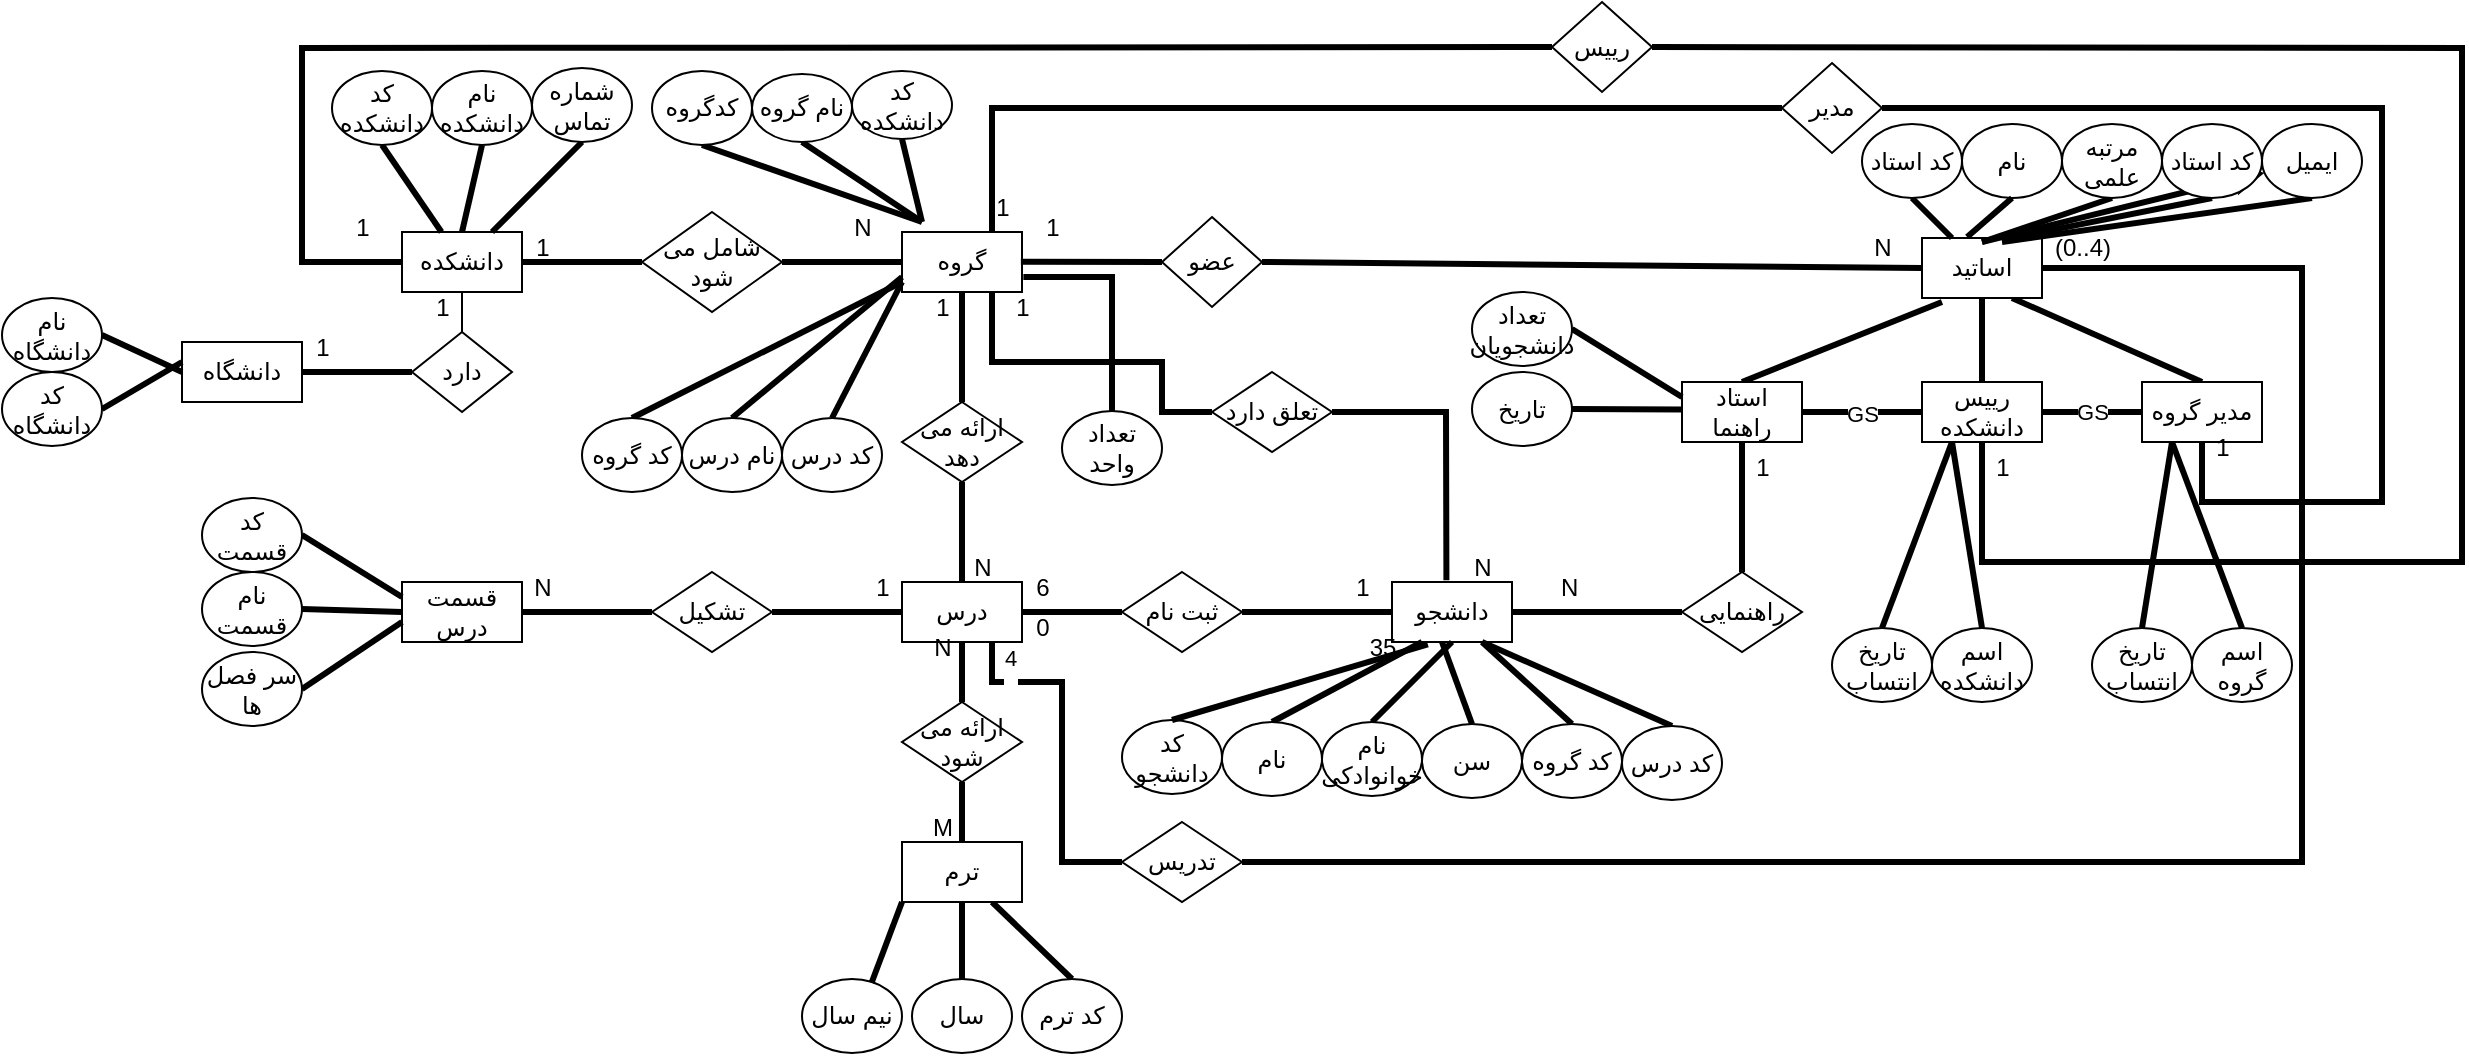 <mxfile version="27.0.9">
  <diagram name="Page-1" id="O64YkhGJRJFvvmZLATnH">
    <mxGraphModel dx="2059" dy="657" grid="1" gridSize="10" guides="1" tooltips="1" connect="1" arrows="1" fold="1" page="1" pageScale="1" pageWidth="850" pageHeight="1100" math="0" shadow="0">
      <root>
        <mxCell id="0" />
        <mxCell id="1" parent="0" />
        <mxCell id="7WJoirEgyPjlSJRLRqlb-44" style="edgeStyle=none;rounded=0;orthogonalLoop=1;jettySize=auto;html=1;exitX=1;exitY=0.5;exitDx=0;exitDy=0;entryX=0;entryY=0.5;entryDx=0;entryDy=0;endArrow=none;startFill=0;strokeWidth=3;" parent="1" source="7WJoirEgyPjlSJRLRqlb-1" target="7WJoirEgyPjlSJRLRqlb-16" edge="1">
          <mxGeometry relative="1" as="geometry" />
        </mxCell>
        <mxCell id="7WJoirEgyPjlSJRLRqlb-1" value="دانشگاه" style="rounded=0;whiteSpace=wrap;html=1;" parent="1" vertex="1">
          <mxGeometry x="-330" y="210" width="60" height="30" as="geometry" />
        </mxCell>
        <mxCell id="7WJoirEgyPjlSJRLRqlb-135" style="edgeStyle=none;rounded=0;orthogonalLoop=1;jettySize=auto;html=1;exitX=0.5;exitY=1;exitDx=0;exitDy=0;entryX=0.5;entryY=0;entryDx=0;entryDy=0;endArrow=none;startFill=0;strokeWidth=3;" parent="1" source="7WJoirEgyPjlSJRLRqlb-12" target="7WJoirEgyPjlSJRLRqlb-131" edge="1">
          <mxGeometry relative="1" as="geometry" />
        </mxCell>
        <mxCell id="7WJoirEgyPjlSJRLRqlb-136" style="edgeStyle=none;rounded=0;orthogonalLoop=1;jettySize=auto;html=1;exitX=0.75;exitY=1;exitDx=0;exitDy=0;entryX=0.5;entryY=0;entryDx=0;entryDy=0;endArrow=none;startFill=0;strokeWidth=3;" parent="1" source="7WJoirEgyPjlSJRLRqlb-12" target="7WJoirEgyPjlSJRLRqlb-130" edge="1">
          <mxGeometry relative="1" as="geometry" />
        </mxCell>
        <mxCell id="7WJoirEgyPjlSJRLRqlb-143" style="edgeStyle=none;rounded=0;orthogonalLoop=1;jettySize=auto;html=1;exitX=1;exitY=0.5;exitDx=0;exitDy=0;entryX=1;entryY=0.5;entryDx=0;entryDy=0;endArrow=none;startFill=0;strokeWidth=3;" parent="1" source="7WJoirEgyPjlSJRLRqlb-12" target="7WJoirEgyPjlSJRLRqlb-43" edge="1">
          <mxGeometry relative="1" as="geometry">
            <Array as="points">
              <mxPoint x="730" y="173" />
              <mxPoint x="730" y="470" />
            </Array>
          </mxGeometry>
        </mxCell>
        <mxCell id="7WJoirEgyPjlSJRLRqlb-12" value="اساتید" style="rounded=0;whiteSpace=wrap;html=1;" parent="1" vertex="1">
          <mxGeometry x="540" y="158" width="60" height="30" as="geometry" />
        </mxCell>
        <mxCell id="7WJoirEgyPjlSJRLRqlb-47" style="edgeStyle=none;rounded=0;orthogonalLoop=1;jettySize=auto;html=1;exitX=1;exitY=0.5;exitDx=0;exitDy=0;entryX=0;entryY=0.5;entryDx=0;entryDy=0;endArrow=none;startFill=0;strokeWidth=3;" parent="1" source="7WJoirEgyPjlSJRLRqlb-13" target="7WJoirEgyPjlSJRLRqlb-18" edge="1">
          <mxGeometry relative="1" as="geometry" />
        </mxCell>
        <mxCell id="7WJoirEgyPjlSJRLRqlb-13" value="دانشکده" style="rounded=0;whiteSpace=wrap;html=1;" parent="1" vertex="1">
          <mxGeometry x="-220" y="155" width="60" height="30" as="geometry" />
        </mxCell>
        <mxCell id="7WJoirEgyPjlSJRLRqlb-49" style="edgeStyle=none;rounded=0;orthogonalLoop=1;jettySize=auto;html=1;exitX=0.5;exitY=1;exitDx=0;exitDy=0;entryX=0.5;entryY=0;entryDx=0;entryDy=0;endArrow=none;startFill=0;strokeWidth=3;" parent="1" source="7WJoirEgyPjlSJRLRqlb-14" target="7WJoirEgyPjlSJRLRqlb-20" edge="1">
          <mxGeometry relative="1" as="geometry" />
        </mxCell>
        <mxCell id="7WJoirEgyPjlSJRLRqlb-14" value="گروه" style="rounded=0;whiteSpace=wrap;html=1;" parent="1" vertex="1">
          <mxGeometry x="30" y="155" width="60" height="30" as="geometry" />
        </mxCell>
        <mxCell id="7WJoirEgyPjlSJRLRqlb-15" value="قسمت درس " style="rounded=0;whiteSpace=wrap;html=1;" parent="1" vertex="1">
          <mxGeometry x="-220" y="330" width="60" height="30" as="geometry" />
        </mxCell>
        <mxCell id="7WJoirEgyPjlSJRLRqlb-45" style="edgeStyle=none;rounded=0;orthogonalLoop=1;jettySize=auto;html=1;exitX=0.5;exitY=1;exitDx=0;exitDy=0;entryX=0.5;entryY=1;entryDx=0;entryDy=0;endArrow=none;startFill=0;" parent="1" source="7WJoirEgyPjlSJRLRqlb-16" target="7WJoirEgyPjlSJRLRqlb-13" edge="1">
          <mxGeometry relative="1" as="geometry" />
        </mxCell>
        <mxCell id="7WJoirEgyPjlSJRLRqlb-16" value="دارد" style="rhombus;whiteSpace=wrap;html=1;" parent="1" vertex="1">
          <mxGeometry x="-215" y="205" width="50" height="40" as="geometry" />
        </mxCell>
        <mxCell id="7WJoirEgyPjlSJRLRqlb-51" style="edgeStyle=none;rounded=0;orthogonalLoop=1;jettySize=auto;html=1;exitX=0;exitY=0.5;exitDx=0;exitDy=0;entryX=1;entryY=0.5;entryDx=0;entryDy=0;endArrow=none;startFill=0;strokeWidth=3;" parent="1" source="7WJoirEgyPjlSJRLRqlb-17" target="7WJoirEgyPjlSJRLRqlb-22" edge="1">
          <mxGeometry relative="1" as="geometry">
            <mxPoint x="-30" y="345" as="targetPoint" />
          </mxGeometry>
        </mxCell>
        <mxCell id="7WJoirEgyPjlSJRLRqlb-53" style="edgeStyle=none;rounded=0;orthogonalLoop=1;jettySize=auto;html=1;exitX=0.5;exitY=1;exitDx=0;exitDy=0;entryX=0.5;entryY=0;entryDx=0;entryDy=0;endArrow=none;startFill=0;strokeWidth=3;" parent="1" source="7WJoirEgyPjlSJRLRqlb-17" target="7WJoirEgyPjlSJRLRqlb-25" edge="1">
          <mxGeometry relative="1" as="geometry" />
        </mxCell>
        <mxCell id="7WJoirEgyPjlSJRLRqlb-17" value="درس" style="rounded=0;whiteSpace=wrap;html=1;" parent="1" vertex="1">
          <mxGeometry x="30" y="330" width="60" height="30" as="geometry" />
        </mxCell>
        <mxCell id="7WJoirEgyPjlSJRLRqlb-48" style="edgeStyle=none;rounded=0;orthogonalLoop=1;jettySize=auto;html=1;exitX=1;exitY=0.5;exitDx=0;exitDy=0;entryX=0;entryY=0.5;entryDx=0;entryDy=0;endArrow=none;startFill=0;strokeWidth=3;" parent="1" source="7WJoirEgyPjlSJRLRqlb-18" target="7WJoirEgyPjlSJRLRqlb-14" edge="1">
          <mxGeometry relative="1" as="geometry" />
        </mxCell>
        <mxCell id="7WJoirEgyPjlSJRLRqlb-18" value="شامل می شود" style="rhombus;whiteSpace=wrap;html=1;" parent="1" vertex="1">
          <mxGeometry x="-100" y="145" width="70" height="50" as="geometry" />
        </mxCell>
        <mxCell id="7WJoirEgyPjlSJRLRqlb-64" style="edgeStyle=none;rounded=0;orthogonalLoop=1;jettySize=auto;html=1;exitX=-0.093;exitY=0.704;exitDx=0;exitDy=0;entryX=1;entryY=0.5;entryDx=0;entryDy=0;endArrow=none;startFill=0;exitPerimeter=0;strokeWidth=3;" parent="1" source="7WJoirEgyPjlSJRLRqlb-123" target="7WJoirEgyPjlSJRLRqlb-41" edge="1">
          <mxGeometry relative="1" as="geometry">
            <Array as="points">
              <mxPoint x="302" y="245" />
            </Array>
          </mxGeometry>
        </mxCell>
        <mxCell id="7WJoirEgyPjlSJRLRqlb-68" style="edgeStyle=none;rounded=0;orthogonalLoop=1;jettySize=auto;html=1;exitX=0;exitY=0.5;exitDx=0;exitDy=0;entryX=1;entryY=0.5;entryDx=0;entryDy=0;endArrow=none;startFill=0;" parent="1" source="7WJoirEgyPjlSJRLRqlb-19" target="7WJoirEgyPjlSJRLRqlb-42" edge="1">
          <mxGeometry relative="1" as="geometry">
            <Array as="points">
              <mxPoint x="230" y="345" />
            </Array>
          </mxGeometry>
        </mxCell>
        <mxCell id="7WJoirEgyPjlSJRLRqlb-118" value="" style="edgeStyle=none;rounded=0;orthogonalLoop=1;jettySize=auto;html=1;endArrow=none;startFill=0;strokeWidth=3;" parent="1" source="7WJoirEgyPjlSJRLRqlb-19" target="7WJoirEgyPjlSJRLRqlb-42" edge="1">
          <mxGeometry relative="1" as="geometry" />
        </mxCell>
        <mxCell id="7WJoirEgyPjlSJRLRqlb-19" value="دانشجو" style="rounded=0;whiteSpace=wrap;html=1;" parent="1" vertex="1">
          <mxGeometry x="275" y="330" width="60" height="30" as="geometry" />
        </mxCell>
        <mxCell id="7WJoirEgyPjlSJRLRqlb-50" style="edgeStyle=none;rounded=0;orthogonalLoop=1;jettySize=auto;html=1;exitX=0.5;exitY=1;exitDx=0;exitDy=0;entryX=0.5;entryY=0;entryDx=0;entryDy=0;endArrow=none;startFill=0;strokeWidth=3;" parent="1" source="7WJoirEgyPjlSJRLRqlb-20" target="7WJoirEgyPjlSJRLRqlb-17" edge="1">
          <mxGeometry relative="1" as="geometry" />
        </mxCell>
        <mxCell id="7WJoirEgyPjlSJRLRqlb-20" value="ارائه می دهد" style="rhombus;whiteSpace=wrap;html=1;" parent="1" vertex="1">
          <mxGeometry x="30" y="240" width="60" height="40" as="geometry" />
        </mxCell>
        <mxCell id="JW2hQLIgeUgNGmDU9fiR-68" style="edgeStyle=none;rounded=0;orthogonalLoop=1;jettySize=auto;html=1;exitX=0.5;exitY=1;exitDx=0;exitDy=0;entryX=0.5;entryY=0;entryDx=0;entryDy=0;endArrow=none;startFill=0;strokeWidth=3;" edge="1" parent="1" source="7WJoirEgyPjlSJRLRqlb-21" target="JW2hQLIgeUgNGmDU9fiR-10">
          <mxGeometry relative="1" as="geometry" />
        </mxCell>
        <mxCell id="JW2hQLIgeUgNGmDU9fiR-69" style="edgeStyle=none;rounded=0;orthogonalLoop=1;jettySize=auto;html=1;exitX=0.75;exitY=1;exitDx=0;exitDy=0;entryX=0.5;entryY=0;entryDx=0;entryDy=0;endArrow=none;startFill=0;strokeWidth=3;" edge="1" parent="1" source="7WJoirEgyPjlSJRLRqlb-21" target="JW2hQLIgeUgNGmDU9fiR-9">
          <mxGeometry relative="1" as="geometry" />
        </mxCell>
        <mxCell id="7WJoirEgyPjlSJRLRqlb-21" value="ترم" style="rounded=0;whiteSpace=wrap;html=1;" parent="1" vertex="1">
          <mxGeometry x="30" y="460" width="60" height="30" as="geometry" />
        </mxCell>
        <mxCell id="7WJoirEgyPjlSJRLRqlb-52" style="edgeStyle=none;rounded=0;orthogonalLoop=1;jettySize=auto;html=1;exitX=0;exitY=0.5;exitDx=0;exitDy=0;entryX=1;entryY=0.5;entryDx=0;entryDy=0;endArrow=none;startFill=0;strokeWidth=3;" parent="1" source="7WJoirEgyPjlSJRLRqlb-22" target="7WJoirEgyPjlSJRLRqlb-15" edge="1">
          <mxGeometry relative="1" as="geometry" />
        </mxCell>
        <mxCell id="7WJoirEgyPjlSJRLRqlb-22" value="تشکیل" style="rhombus;whiteSpace=wrap;html=1;" parent="1" vertex="1">
          <mxGeometry x="-95" y="325" width="60" height="40" as="geometry" />
        </mxCell>
        <mxCell id="7WJoirEgyPjlSJRLRqlb-54" style="edgeStyle=none;rounded=0;orthogonalLoop=1;jettySize=auto;html=1;exitX=0.5;exitY=1;exitDx=0;exitDy=0;entryX=0.5;entryY=0;entryDx=0;entryDy=0;endArrow=none;startFill=0;strokeWidth=3;" parent="1" source="7WJoirEgyPjlSJRLRqlb-25" target="7WJoirEgyPjlSJRLRqlb-21" edge="1">
          <mxGeometry relative="1" as="geometry" />
        </mxCell>
        <mxCell id="7WJoirEgyPjlSJRLRqlb-25" value="ارائه می شود" style="rhombus;whiteSpace=wrap;html=1;" parent="1" vertex="1">
          <mxGeometry x="30" y="390" width="60" height="40" as="geometry" />
        </mxCell>
        <mxCell id="7WJoirEgyPjlSJRLRqlb-66" style="edgeStyle=none;rounded=0;orthogonalLoop=1;jettySize=auto;html=1;exitX=0;exitY=0.5;exitDx=0;exitDy=0;entryX=1;entryY=0.5;entryDx=0;entryDy=0;endArrow=none;startFill=0;strokeWidth=3;" parent="1" source="7WJoirEgyPjlSJRLRqlb-12" target="7WJoirEgyPjlSJRLRqlb-34" edge="1">
          <mxGeometry relative="1" as="geometry">
            <Array as="points" />
          </mxGeometry>
        </mxCell>
        <mxCell id="7WJoirEgyPjlSJRLRqlb-34" value="عضو" style="rhombus;whiteSpace=wrap;html=1;" parent="1" vertex="1">
          <mxGeometry x="160" y="147.5" width="50" height="45" as="geometry" />
        </mxCell>
        <mxCell id="7WJoirEgyPjlSJRLRqlb-110" style="edgeStyle=none;rounded=0;orthogonalLoop=1;jettySize=auto;html=1;entryX=1;entryY=0.5;entryDx=0;entryDy=0;exitX=0;exitY=0.5;exitDx=0;exitDy=0;endArrow=none;startFill=0;strokeWidth=3;" parent="1" source="7WJoirEgyPjlSJRLRqlb-38" target="7WJoirEgyPjlSJRLRqlb-19" edge="1">
          <mxGeometry relative="1" as="geometry">
            <mxPoint x="260" y="230" as="targetPoint" />
            <mxPoint x="370" y="350" as="sourcePoint" />
            <Array as="points">
              <mxPoint x="380" y="345" />
            </Array>
          </mxGeometry>
        </mxCell>
        <mxCell id="7WJoirEgyPjlSJRLRqlb-141" style="edgeStyle=none;rounded=0;orthogonalLoop=1;jettySize=auto;html=1;exitX=0.5;exitY=0;exitDx=0;exitDy=0;entryX=0.5;entryY=1;entryDx=0;entryDy=0;endArrow=none;startFill=0;strokeWidth=3;" parent="1" source="7WJoirEgyPjlSJRLRqlb-38" target="7WJoirEgyPjlSJRLRqlb-129" edge="1">
          <mxGeometry relative="1" as="geometry" />
        </mxCell>
        <mxCell id="7WJoirEgyPjlSJRLRqlb-38" value="راهنمایی" style="rhombus;whiteSpace=wrap;html=1;" parent="1" vertex="1">
          <mxGeometry x="420" y="325" width="60" height="40" as="geometry" />
        </mxCell>
        <mxCell id="7WJoirEgyPjlSJRLRqlb-147" style="edgeStyle=none;rounded=0;orthogonalLoop=1;jettySize=auto;html=1;exitX=0;exitY=0.5;exitDx=0;exitDy=0;entryX=0.75;entryY=1;entryDx=0;entryDy=0;endArrow=none;startFill=0;strokeWidth=3;" parent="1" source="7WJoirEgyPjlSJRLRqlb-41" target="7WJoirEgyPjlSJRLRqlb-14" edge="1">
          <mxGeometry relative="1" as="geometry">
            <Array as="points">
              <mxPoint x="160" y="245" />
              <mxPoint x="160" y="220" />
              <mxPoint x="75" y="220" />
            </Array>
          </mxGeometry>
        </mxCell>
        <mxCell id="7WJoirEgyPjlSJRLRqlb-41" value="تعلق دارد" style="rhombus;whiteSpace=wrap;html=1;" parent="1" vertex="1">
          <mxGeometry x="185" y="225" width="60" height="40" as="geometry" />
        </mxCell>
        <mxCell id="7WJoirEgyPjlSJRLRqlb-69" style="edgeStyle=none;rounded=0;orthogonalLoop=1;jettySize=auto;html=1;exitX=0;exitY=0.5;exitDx=0;exitDy=0;entryX=1;entryY=0.5;entryDx=0;entryDy=0;endArrow=none;startFill=0;strokeWidth=3;" parent="1" source="7WJoirEgyPjlSJRLRqlb-42" target="7WJoirEgyPjlSJRLRqlb-17" edge="1">
          <mxGeometry relative="1" as="geometry" />
        </mxCell>
        <mxCell id="7WJoirEgyPjlSJRLRqlb-42" value="ثبت نام" style="rhombus;whiteSpace=wrap;html=1;" parent="1" vertex="1">
          <mxGeometry x="140" y="325" width="60" height="40" as="geometry" />
        </mxCell>
        <mxCell id="7WJoirEgyPjlSJRLRqlb-76" style="edgeStyle=none;rounded=0;orthogonalLoop=1;jettySize=auto;html=1;exitX=0;exitY=0.5;exitDx=0;exitDy=0;startArrow=none;startFill=0;endArrow=none;entryX=0.75;entryY=1;entryDx=0;entryDy=0;strokeWidth=3;" parent="1" source="7WJoirEgyPjlSJRLRqlb-43" target="7WJoirEgyPjlSJRLRqlb-17" edge="1">
          <mxGeometry relative="1" as="geometry">
            <mxPoint x="90" y="370" as="targetPoint" />
            <Array as="points">
              <mxPoint x="110" y="470" />
              <mxPoint x="110" y="380" />
              <mxPoint x="75" y="380" />
            </Array>
          </mxGeometry>
        </mxCell>
        <mxCell id="7WJoirEgyPjlSJRLRqlb-117" value="&lt;div&gt;4&lt;/div&gt;&lt;div&gt;&lt;br&gt;&lt;/div&gt;" style="edgeLabel;html=1;align=center;verticalAlign=middle;resizable=0;points=[];" parent="7WJoirEgyPjlSJRLRqlb-76" vertex="1" connectable="0">
          <mxGeometry x="0.671" y="-5" relative="1" as="geometry">
            <mxPoint as="offset" />
          </mxGeometry>
        </mxCell>
        <mxCell id="7WJoirEgyPjlSJRLRqlb-43" value="تدریس" style="rhombus;whiteSpace=wrap;html=1;" parent="1" vertex="1">
          <mxGeometry x="140" y="450" width="60" height="40" as="geometry" />
        </mxCell>
        <mxCell id="7WJoirEgyPjlSJRLRqlb-63" style="edgeStyle=none;rounded=0;orthogonalLoop=1;jettySize=auto;html=1;entryX=0.5;entryY=0;entryDx=0;entryDy=0;" parent="1" source="7WJoirEgyPjlSJRLRqlb-19" target="7WJoirEgyPjlSJRLRqlb-19" edge="1">
          <mxGeometry relative="1" as="geometry" />
        </mxCell>
        <mxCell id="7WJoirEgyPjlSJRLRqlb-73" style="edgeStyle=none;rounded=0;orthogonalLoop=1;jettySize=auto;html=1;exitX=0.5;exitY=1;exitDx=0;exitDy=0;" parent="1" source="7WJoirEgyPjlSJRLRqlb-1" target="7WJoirEgyPjlSJRLRqlb-1" edge="1">
          <mxGeometry relative="1" as="geometry" />
        </mxCell>
        <mxCell id="7WJoirEgyPjlSJRLRqlb-80" value="1" style="text;html=1;align=center;verticalAlign=middle;resizable=0;points=[];autosize=1;strokeColor=none;fillColor=none;" parent="1" vertex="1">
          <mxGeometry x="-165" y="148" width="30" height="30" as="geometry" />
        </mxCell>
        <mxCell id="7WJoirEgyPjlSJRLRqlb-81" value="N" style="text;html=1;align=center;verticalAlign=middle;resizable=0;points=[];autosize=1;strokeColor=none;fillColor=none;" parent="1" vertex="1">
          <mxGeometry x="-5" y="138" width="30" height="30" as="geometry" />
        </mxCell>
        <mxCell id="7WJoirEgyPjlSJRLRqlb-84" value="1" style="text;html=1;align=center;verticalAlign=middle;resizable=0;points=[];autosize=1;strokeColor=none;fillColor=none;" parent="1" vertex="1">
          <mxGeometry x="90" y="138" width="30" height="30" as="geometry" />
        </mxCell>
        <mxCell id="7WJoirEgyPjlSJRLRqlb-89" style="edgeStyle=none;rounded=0;orthogonalLoop=1;jettySize=auto;html=1;exitX=0;exitY=0.5;exitDx=0;exitDy=0;entryX=0;entryY=0.5;entryDx=0;entryDy=0;endArrow=none;startFill=0;strokeWidth=3;" parent="1" source="7WJoirEgyPjlSJRLRqlb-87" target="7WJoirEgyPjlSJRLRqlb-13" edge="1">
          <mxGeometry relative="1" as="geometry">
            <Array as="points">
              <mxPoint x="-270" y="63" />
              <mxPoint x="-270" y="170" />
            </Array>
          </mxGeometry>
        </mxCell>
        <mxCell id="7WJoirEgyPjlSJRLRqlb-87" value="رییس" style="rhombus;whiteSpace=wrap;html=1;" parent="1" vertex="1">
          <mxGeometry x="355" y="40" width="50" height="45" as="geometry" />
        </mxCell>
        <mxCell id="7WJoirEgyPjlSJRLRqlb-93" value="1" style="text;html=1;align=center;verticalAlign=middle;resizable=0;points=[];autosize=1;strokeColor=none;fillColor=none;" parent="1" vertex="1">
          <mxGeometry x="-255" y="138" width="30" height="30" as="geometry" />
        </mxCell>
        <mxCell id="7WJoirEgyPjlSJRLRqlb-97" style="edgeStyle=none;rounded=0;orthogonalLoop=1;jettySize=auto;html=1;exitX=0;exitY=0.5;exitDx=0;exitDy=0;entryX=0.75;entryY=0;entryDx=0;entryDy=0;endArrow=none;startFill=0;strokeWidth=3;" parent="1" source="7WJoirEgyPjlSJRLRqlb-95" target="7WJoirEgyPjlSJRLRqlb-14" edge="1">
          <mxGeometry relative="1" as="geometry">
            <Array as="points">
              <mxPoint x="410" y="93" />
              <mxPoint x="75" y="93" />
            </Array>
          </mxGeometry>
        </mxCell>
        <mxCell id="7WJoirEgyPjlSJRLRqlb-95" value="مدیر" style="rhombus;whiteSpace=wrap;html=1;" parent="1" vertex="1">
          <mxGeometry x="470" y="70.5" width="50" height="45" as="geometry" />
        </mxCell>
        <mxCell id="7WJoirEgyPjlSJRLRqlb-100" value="1" style="text;html=1;align=center;verticalAlign=middle;resizable=0;points=[];autosize=1;strokeColor=none;fillColor=none;" parent="1" vertex="1">
          <mxGeometry x="65" y="128" width="30" height="30" as="geometry" />
        </mxCell>
        <mxCell id="7WJoirEgyPjlSJRLRqlb-102" value="N" style="text;html=1;align=center;verticalAlign=middle;resizable=0;points=[];autosize=1;strokeColor=none;fillColor=none;" parent="1" vertex="1">
          <mxGeometry x="55" y="308" width="30" height="30" as="geometry" />
        </mxCell>
        <mxCell id="7WJoirEgyPjlSJRLRqlb-103" value="1" style="text;html=1;align=center;verticalAlign=middle;resizable=0;points=[];autosize=1;strokeColor=none;fillColor=none;" parent="1" vertex="1">
          <mxGeometry x="5" y="318" width="30" height="30" as="geometry" />
        </mxCell>
        <mxCell id="7WJoirEgyPjlSJRLRqlb-104" value="N" style="text;html=1;align=center;verticalAlign=middle;resizable=0;points=[];autosize=1;strokeColor=none;fillColor=none;" parent="1" vertex="1">
          <mxGeometry x="-165" y="318" width="30" height="30" as="geometry" />
        </mxCell>
        <mxCell id="7WJoirEgyPjlSJRLRqlb-106" value="6" style="text;html=1;align=center;verticalAlign=middle;resizable=0;points=[];autosize=1;strokeColor=none;fillColor=none;" parent="1" vertex="1">
          <mxGeometry x="85" y="318" width="30" height="30" as="geometry" />
        </mxCell>
        <mxCell id="7WJoirEgyPjlSJRLRqlb-107" value="0" style="text;html=1;align=center;verticalAlign=middle;resizable=0;points=[];autosize=1;strokeColor=none;fillColor=none;" parent="1" vertex="1">
          <mxGeometry x="85" y="338" width="30" height="30" as="geometry" />
        </mxCell>
        <mxCell id="7WJoirEgyPjlSJRLRqlb-115" value="1" style="text;html=1;align=center;verticalAlign=middle;resizable=0;points=[];autosize=1;strokeColor=none;fillColor=none;" parent="1" vertex="1">
          <mxGeometry x="35" y="178" width="30" height="30" as="geometry" />
        </mxCell>
        <mxCell id="7WJoirEgyPjlSJRLRqlb-119" value="1" style="text;html=1;align=center;verticalAlign=middle;resizable=0;points=[];autosize=1;strokeColor=none;fillColor=none;" parent="1" vertex="1">
          <mxGeometry x="245" y="318" width="30" height="30" as="geometry" />
        </mxCell>
        <mxCell id="7WJoirEgyPjlSJRLRqlb-121" value="35" style="text;html=1;align=center;verticalAlign=middle;resizable=0;points=[];autosize=1;strokeColor=none;fillColor=none;" parent="1" vertex="1">
          <mxGeometry x="250" y="348" width="40" height="30" as="geometry" />
        </mxCell>
        <mxCell id="7WJoirEgyPjlSJRLRqlb-122" value="1" style="text;html=1;align=center;verticalAlign=middle;resizable=0;points=[];autosize=1;strokeColor=none;fillColor=none;" parent="1" vertex="1">
          <mxGeometry x="75" y="178" width="30" height="30" as="geometry" />
        </mxCell>
        <mxCell id="7WJoirEgyPjlSJRLRqlb-123" value="N" style="text;html=1;align=center;verticalAlign=middle;resizable=0;points=[];autosize=1;strokeColor=none;fillColor=none;" parent="1" vertex="1">
          <mxGeometry x="305" y="308" width="30" height="30" as="geometry" />
        </mxCell>
        <mxCell id="7WJoirEgyPjlSJRLRqlb-127" value="&lt;span style=&quot;white-space: pre;&quot;&gt;&#x9;&lt;/span&gt;N" style="text;html=1;align=center;verticalAlign=middle;resizable=0;points=[];autosize=1;strokeColor=none;fillColor=none;" parent="1" vertex="1">
          <mxGeometry x="320" y="318" width="60" height="30" as="geometry" />
        </mxCell>
        <mxCell id="7WJoirEgyPjlSJRLRqlb-137" style="edgeStyle=none;rounded=0;orthogonalLoop=1;jettySize=auto;html=1;exitX=1;exitY=0.5;exitDx=0;exitDy=0;entryX=0;entryY=0.5;entryDx=0;entryDy=0;endArrow=none;startFill=0;strokeWidth=3;" parent="1" source="7WJoirEgyPjlSJRLRqlb-129" target="7WJoirEgyPjlSJRLRqlb-131" edge="1">
          <mxGeometry relative="1" as="geometry" />
        </mxCell>
        <mxCell id="7WJoirEgyPjlSJRLRqlb-160" value="GS" style="edgeLabel;html=1;align=center;verticalAlign=middle;resizable=0;points=[];" parent="7WJoirEgyPjlSJRLRqlb-137" vertex="1" connectable="0">
          <mxGeometry y="-1" relative="1" as="geometry">
            <mxPoint as="offset" />
          </mxGeometry>
        </mxCell>
        <mxCell id="JW2hQLIgeUgNGmDU9fiR-70" style="edgeStyle=none;rounded=0;orthogonalLoop=1;jettySize=auto;html=1;exitX=0.5;exitY=0;exitDx=0;exitDy=0;endArrow=none;startFill=0;strokeWidth=3;" edge="1" parent="1" source="7WJoirEgyPjlSJRLRqlb-129">
          <mxGeometry relative="1" as="geometry">
            <mxPoint x="550" y="190" as="targetPoint" />
          </mxGeometry>
        </mxCell>
        <mxCell id="7WJoirEgyPjlSJRLRqlb-129" value="استاد راهنما" style="rounded=0;whiteSpace=wrap;html=1;" parent="1" vertex="1">
          <mxGeometry x="420" y="230" width="60" height="30" as="geometry" />
        </mxCell>
        <mxCell id="7WJoirEgyPjlSJRLRqlb-130" value="مدیر گروه" style="rounded=0;whiteSpace=wrap;html=1;" parent="1" vertex="1">
          <mxGeometry x="650" y="230" width="60" height="30" as="geometry" />
        </mxCell>
        <mxCell id="7WJoirEgyPjlSJRLRqlb-138" style="edgeStyle=none;rounded=0;orthogonalLoop=1;jettySize=auto;html=1;exitX=1;exitY=0.5;exitDx=0;exitDy=0;endArrow=none;startFill=0;strokeWidth=3;" parent="1" source="7WJoirEgyPjlSJRLRqlb-131" target="7WJoirEgyPjlSJRLRqlb-130" edge="1">
          <mxGeometry relative="1" as="geometry" />
        </mxCell>
        <mxCell id="7WJoirEgyPjlSJRLRqlb-161" value="GS" style="edgeLabel;html=1;align=center;verticalAlign=middle;resizable=0;points=[];" parent="7WJoirEgyPjlSJRLRqlb-138" vertex="1" connectable="0">
          <mxGeometry relative="1" as="geometry">
            <mxPoint as="offset" />
          </mxGeometry>
        </mxCell>
        <mxCell id="7WJoirEgyPjlSJRLRqlb-139" style="edgeStyle=none;rounded=0;orthogonalLoop=1;jettySize=auto;html=1;exitX=0.5;exitY=1;exitDx=0;exitDy=0;entryX=1;entryY=0.5;entryDx=0;entryDy=0;endArrow=none;startFill=0;strokeWidth=3;" parent="1" source="7WJoirEgyPjlSJRLRqlb-130" target="7WJoirEgyPjlSJRLRqlb-95" edge="1">
          <mxGeometry relative="1" as="geometry">
            <Array as="points">
              <mxPoint x="680" y="290" />
              <mxPoint x="770" y="290" />
              <mxPoint x="770" y="93" />
            </Array>
          </mxGeometry>
        </mxCell>
        <mxCell id="7WJoirEgyPjlSJRLRqlb-140" style="edgeStyle=none;rounded=0;orthogonalLoop=1;jettySize=auto;html=1;exitX=0.5;exitY=1;exitDx=0;exitDy=0;entryX=1;entryY=0.5;entryDx=0;entryDy=0;endArrow=none;startFill=0;endSize=11;strokeWidth=3;" parent="1" source="7WJoirEgyPjlSJRLRqlb-131" target="7WJoirEgyPjlSJRLRqlb-87" edge="1">
          <mxGeometry relative="1" as="geometry">
            <Array as="points">
              <mxPoint x="570" y="320" />
              <mxPoint x="810" y="320" />
              <mxPoint x="810" y="63" />
            </Array>
          </mxGeometry>
        </mxCell>
        <mxCell id="7WJoirEgyPjlSJRLRqlb-131" value="رییس دانشکده" style="rounded=0;whiteSpace=wrap;html=1;" parent="1" vertex="1">
          <mxGeometry x="540" y="230" width="60" height="30" as="geometry" />
        </mxCell>
        <mxCell id="7WJoirEgyPjlSJRLRqlb-148" value="N" style="text;html=1;align=center;verticalAlign=middle;resizable=0;points=[];autosize=1;strokeColor=none;fillColor=none;" parent="1" vertex="1">
          <mxGeometry x="35" y="348" width="30" height="30" as="geometry" />
        </mxCell>
        <mxCell id="7WJoirEgyPjlSJRLRqlb-150" value="M" style="text;html=1;align=center;verticalAlign=middle;resizable=0;points=[];autosize=1;strokeColor=none;fillColor=none;" parent="1" vertex="1">
          <mxGeometry x="35" y="438" width="30" height="30" as="geometry" />
        </mxCell>
        <mxCell id="JW2hQLIgeUgNGmDU9fiR-74" value="" style="edgeStyle=none;rounded=0;orthogonalLoop=1;jettySize=auto;html=1;strokeWidth=3;" edge="1" parent="1" target="7WJoirEgyPjlSJRLRqlb-180">
          <mxGeometry relative="1" as="geometry">
            <mxPoint x="570" y="160" as="sourcePoint" />
          </mxGeometry>
        </mxCell>
        <mxCell id="7WJoirEgyPjlSJRLRqlb-151" value="(0..4)" style="text;html=1;align=center;verticalAlign=middle;resizable=0;points=[];autosize=1;strokeColor=none;fillColor=none;" parent="1" vertex="1">
          <mxGeometry x="595" y="147.5" width="50" height="30" as="geometry" />
        </mxCell>
        <mxCell id="7WJoirEgyPjlSJRLRqlb-152" value="1" style="text;html=1;align=center;verticalAlign=middle;resizable=0;points=[];autosize=1;strokeColor=none;fillColor=none;" parent="1" vertex="1">
          <mxGeometry x="565" y="258" width="30" height="30" as="geometry" />
        </mxCell>
        <mxCell id="7WJoirEgyPjlSJRLRqlb-153" value="1" style="text;html=1;align=center;verticalAlign=middle;resizable=0;points=[];autosize=1;strokeColor=none;fillColor=none;" parent="1" vertex="1">
          <mxGeometry x="675" y="248" width="30" height="30" as="geometry" />
        </mxCell>
        <mxCell id="7WJoirEgyPjlSJRLRqlb-156" value="1" style="text;html=1;align=center;verticalAlign=middle;resizable=0;points=[];autosize=1;strokeColor=none;fillColor=none;" parent="1" vertex="1">
          <mxGeometry x="-275" y="198" width="30" height="30" as="geometry" />
        </mxCell>
        <mxCell id="7WJoirEgyPjlSJRLRqlb-157" value="1" style="text;html=1;align=center;verticalAlign=middle;resizable=0;points=[];autosize=1;strokeColor=none;fillColor=none;" parent="1" vertex="1">
          <mxGeometry x="-215" y="178" width="30" height="30" as="geometry" />
        </mxCell>
        <mxCell id="7WJoirEgyPjlSJRLRqlb-158" style="edgeStyle=none;rounded=0;orthogonalLoop=1;jettySize=auto;html=1;exitX=0;exitY=0.5;exitDx=0;exitDy=0;entryX=-0.019;entryY=1.063;entryDx=0;entryDy=0;entryPerimeter=0;endArrow=none;startFill=0;strokeWidth=3;" parent="1" source="7WJoirEgyPjlSJRLRqlb-34" target="7WJoirEgyPjlSJRLRqlb-84" edge="1">
          <mxGeometry relative="1" as="geometry" />
        </mxCell>
        <mxCell id="7WJoirEgyPjlSJRLRqlb-159" value="N" style="text;html=1;align=center;verticalAlign=middle;resizable=0;points=[];autosize=1;strokeColor=none;fillColor=none;" parent="1" vertex="1">
          <mxGeometry x="505" y="148" width="30" height="30" as="geometry" />
        </mxCell>
        <mxCell id="JW2hQLIgeUgNGmDU9fiR-63" style="edgeStyle=none;rounded=0;orthogonalLoop=1;jettySize=auto;html=1;exitX=1;exitY=0.5;exitDx=0;exitDy=0;endArrow=none;startFill=0;strokeWidth=3;" edge="1" parent="1" source="7WJoirEgyPjlSJRLRqlb-163">
          <mxGeometry relative="1" as="geometry">
            <mxPoint x="-330" y="220" as="targetPoint" />
          </mxGeometry>
        </mxCell>
        <mxCell id="7WJoirEgyPjlSJRLRqlb-163" value="کد دانشگاه" style="ellipse;whiteSpace=wrap;html=1;" parent="1" vertex="1">
          <mxGeometry x="-420" y="225" width="50" height="37" as="geometry" />
        </mxCell>
        <mxCell id="JW2hQLIgeUgNGmDU9fiR-62" style="edgeStyle=none;rounded=0;orthogonalLoop=1;jettySize=auto;html=1;exitX=1;exitY=0.5;exitDx=0;exitDy=0;entryX=0;entryY=0.5;entryDx=0;entryDy=0;endArrow=none;startFill=0;strokeWidth=3;" edge="1" parent="1" source="7WJoirEgyPjlSJRLRqlb-165" target="7WJoirEgyPjlSJRLRqlb-1">
          <mxGeometry relative="1" as="geometry" />
        </mxCell>
        <mxCell id="7WJoirEgyPjlSJRLRqlb-165" value="نام دانشگاه" style="ellipse;whiteSpace=wrap;html=1;" parent="1" vertex="1">
          <mxGeometry x="-420" y="188" width="50" height="37" as="geometry" />
        </mxCell>
        <mxCell id="JW2hQLIgeUgNGmDU9fiR-79" style="edgeStyle=none;rounded=0;orthogonalLoop=1;jettySize=auto;html=1;exitX=0.5;exitY=1;exitDx=0;exitDy=0;strokeWidth=3;endArrow=none;startFill=0;" edge="1" parent="1" source="7WJoirEgyPjlSJRLRqlb-166" target="7WJoirEgyPjlSJRLRqlb-13">
          <mxGeometry relative="1" as="geometry" />
        </mxCell>
        <mxCell id="7WJoirEgyPjlSJRLRqlb-166" value="کد دانشکده" style="ellipse;whiteSpace=wrap;html=1;" parent="1" vertex="1">
          <mxGeometry x="-255" y="74.5" width="50" height="37" as="geometry" />
        </mxCell>
        <mxCell id="JW2hQLIgeUgNGmDU9fiR-81" style="edgeStyle=none;rounded=0;orthogonalLoop=1;jettySize=auto;html=1;exitX=0.5;exitY=1;exitDx=0;exitDy=0;entryX=0.75;entryY=0;entryDx=0;entryDy=0;strokeWidth=3;endArrow=none;startFill=0;" edge="1" parent="1" source="7WJoirEgyPjlSJRLRqlb-167" target="7WJoirEgyPjlSJRLRqlb-13">
          <mxGeometry relative="1" as="geometry" />
        </mxCell>
        <mxCell id="7WJoirEgyPjlSJRLRqlb-167" value="شماره تماس" style="ellipse;whiteSpace=wrap;html=1;" parent="1" vertex="1">
          <mxGeometry x="-155" y="73" width="50" height="37" as="geometry" />
        </mxCell>
        <mxCell id="JW2hQLIgeUgNGmDU9fiR-80" style="edgeStyle=none;rounded=0;orthogonalLoop=1;jettySize=auto;html=1;exitX=0.5;exitY=1;exitDx=0;exitDy=0;entryX=0.5;entryY=0;entryDx=0;entryDy=0;strokeWidth=3;endArrow=none;startFill=0;" edge="1" parent="1" source="7WJoirEgyPjlSJRLRqlb-168" target="7WJoirEgyPjlSJRLRqlb-13">
          <mxGeometry relative="1" as="geometry" />
        </mxCell>
        <mxCell id="7WJoirEgyPjlSJRLRqlb-168" value="نام دانشکده" style="ellipse;whiteSpace=wrap;html=1;" parent="1" vertex="1">
          <mxGeometry x="-205" y="74.5" width="50" height="37" as="geometry" />
        </mxCell>
        <mxCell id="JW2hQLIgeUgNGmDU9fiR-82" style="edgeStyle=none;rounded=0;orthogonalLoop=1;jettySize=auto;html=1;exitX=0.5;exitY=1;exitDx=0;exitDy=0;strokeWidth=3;endArrow=none;startFill=0;" edge="1" parent="1" source="7WJoirEgyPjlSJRLRqlb-169">
          <mxGeometry relative="1" as="geometry">
            <mxPoint x="40" y="150" as="targetPoint" />
          </mxGeometry>
        </mxCell>
        <mxCell id="7WJoirEgyPjlSJRLRqlb-169" value="کدگروه" style="ellipse;whiteSpace=wrap;html=1;" parent="1" vertex="1">
          <mxGeometry x="-95" y="74.5" width="50" height="37" as="geometry" />
        </mxCell>
        <mxCell id="JW2hQLIgeUgNGmDU9fiR-54" style="edgeStyle=none;rounded=0;orthogonalLoop=1;jettySize=auto;html=1;exitX=0.5;exitY=0;exitDx=0;exitDy=0;endArrow=none;startFill=0;strokeWidth=3;" edge="1" parent="1" source="7WJoirEgyPjlSJRLRqlb-170">
          <mxGeometry relative="1" as="geometry">
            <mxPoint x="30" y="180" as="targetPoint" />
          </mxGeometry>
        </mxCell>
        <mxCell id="7WJoirEgyPjlSJRLRqlb-170" value="کد گروه" style="ellipse;whiteSpace=wrap;html=1;" parent="1" vertex="1">
          <mxGeometry x="-130" y="248" width="50" height="37" as="geometry" />
        </mxCell>
        <mxCell id="JW2hQLIgeUgNGmDU9fiR-49" style="edgeStyle=none;rounded=0;orthogonalLoop=1;jettySize=auto;html=1;exitX=0.5;exitY=0;exitDx=0;exitDy=0;entryX=0.75;entryY=1;entryDx=0;entryDy=0;endArrow=none;startFill=0;strokeWidth=3;" edge="1" parent="1" source="7WJoirEgyPjlSJRLRqlb-171" target="7WJoirEgyPjlSJRLRqlb-19">
          <mxGeometry relative="1" as="geometry" />
        </mxCell>
        <mxCell id="7WJoirEgyPjlSJRLRqlb-171" value="کد درس" style="ellipse;whiteSpace=wrap;html=1;" parent="1" vertex="1">
          <mxGeometry x="390" y="402" width="50" height="37" as="geometry" />
        </mxCell>
        <mxCell id="JW2hQLIgeUgNGmDU9fiR-37" style="edgeStyle=none;rounded=0;orthogonalLoop=1;jettySize=auto;html=1;exitX=0.5;exitY=1;exitDx=0;exitDy=0;entryX=0.25;entryY=0;entryDx=0;entryDy=0;endArrow=none;startFill=0;strokeWidth=3;" edge="1" parent="1" source="7WJoirEgyPjlSJRLRqlb-173" target="7WJoirEgyPjlSJRLRqlb-12">
          <mxGeometry relative="1" as="geometry" />
        </mxCell>
        <mxCell id="7WJoirEgyPjlSJRLRqlb-173" value="کد استاد" style="ellipse;whiteSpace=wrap;html=1;" parent="1" vertex="1">
          <mxGeometry x="510" y="101" width="50" height="37" as="geometry" />
        </mxCell>
        <mxCell id="JW2hQLIgeUgNGmDU9fiR-83" style="edgeStyle=none;rounded=0;orthogonalLoop=1;jettySize=auto;html=1;exitX=0.5;exitY=1;exitDx=0;exitDy=0;strokeWidth=3;endArrow=none;startFill=0;" edge="1" parent="1" source="7WJoirEgyPjlSJRLRqlb-174">
          <mxGeometry relative="1" as="geometry">
            <mxPoint x="40" y="150" as="targetPoint" />
          </mxGeometry>
        </mxCell>
        <mxCell id="7WJoirEgyPjlSJRLRqlb-174" value="نام گروه" style="ellipse;whiteSpace=wrap;html=1;" parent="1" vertex="1">
          <mxGeometry x="-45" y="76" width="50" height="34" as="geometry" />
        </mxCell>
        <mxCell id="JW2hQLIgeUgNGmDU9fiR-84" style="edgeStyle=none;rounded=0;orthogonalLoop=1;jettySize=auto;html=1;exitX=0.5;exitY=1;exitDx=0;exitDy=0;strokeWidth=3;endArrow=none;startFill=0;" edge="1" parent="1" source="7WJoirEgyPjlSJRLRqlb-175">
          <mxGeometry relative="1" as="geometry">
            <mxPoint x="40" y="150" as="targetPoint" />
          </mxGeometry>
        </mxCell>
        <mxCell id="7WJoirEgyPjlSJRLRqlb-175" value="کد دانشکده" style="ellipse;whiteSpace=wrap;html=1;" parent="1" vertex="1">
          <mxGeometry x="5" y="74.5" width="50" height="34" as="geometry" />
        </mxCell>
        <mxCell id="7WJoirEgyPjlSJRLRqlb-177" value="نام" style="ellipse;whiteSpace=wrap;html=1;" parent="1" vertex="1">
          <mxGeometry x="560" y="101" width="50" height="37" as="geometry" />
        </mxCell>
        <mxCell id="JW2hQLIgeUgNGmDU9fiR-41" style="edgeStyle=none;rounded=0;orthogonalLoop=1;jettySize=auto;html=1;exitX=0.5;exitY=1;exitDx=0;exitDy=0;endArrow=none;startFill=0;strokeWidth=3;" edge="1" parent="1" source="7WJoirEgyPjlSJRLRqlb-178">
          <mxGeometry relative="1" as="geometry">
            <mxPoint x="570" y="160" as="targetPoint" />
          </mxGeometry>
        </mxCell>
        <mxCell id="7WJoirEgyPjlSJRLRqlb-178" value="مرتبه علمی" style="ellipse;whiteSpace=wrap;html=1;" parent="1" vertex="1">
          <mxGeometry x="610" y="101" width="50" height="37" as="geometry" />
        </mxCell>
        <mxCell id="JW2hQLIgeUgNGmDU9fiR-42" style="edgeStyle=none;rounded=0;orthogonalLoop=1;jettySize=auto;html=1;exitX=0.5;exitY=1;exitDx=0;exitDy=0;entryX=0.75;entryY=0;entryDx=0;entryDy=0;endArrow=none;startFill=0;strokeWidth=3;" edge="1" parent="1" source="7WJoirEgyPjlSJRLRqlb-179" target="7WJoirEgyPjlSJRLRqlb-12">
          <mxGeometry relative="1" as="geometry" />
        </mxCell>
        <mxCell id="7WJoirEgyPjlSJRLRqlb-179" value="کد استاد" style="ellipse;whiteSpace=wrap;html=1;" parent="1" vertex="1">
          <mxGeometry x="660" y="101" width="50" height="37" as="geometry" />
        </mxCell>
        <mxCell id="JW2hQLIgeUgNGmDU9fiR-43" style="edgeStyle=none;rounded=0;orthogonalLoop=1;jettySize=auto;html=1;exitX=0.5;exitY=1;exitDx=0;exitDy=0;endArrow=none;startFill=0;strokeWidth=3;" edge="1" parent="1" source="7WJoirEgyPjlSJRLRqlb-180">
          <mxGeometry relative="1" as="geometry">
            <mxPoint x="580" y="160" as="targetPoint" />
          </mxGeometry>
        </mxCell>
        <mxCell id="7WJoirEgyPjlSJRLRqlb-180" value="ایمیل" style="ellipse;whiteSpace=wrap;html=1;" parent="1" vertex="1">
          <mxGeometry x="710" y="101" width="50" height="37" as="geometry" />
        </mxCell>
        <mxCell id="JW2hQLIgeUgNGmDU9fiR-53" style="edgeStyle=none;rounded=0;orthogonalLoop=1;jettySize=auto;html=1;exitX=0.5;exitY=0;exitDx=0;exitDy=0;entryX=0;entryY=0.75;entryDx=0;entryDy=0;endArrow=none;startFill=0;strokeWidth=3;" edge="1" parent="1" source="JW2hQLIgeUgNGmDU9fiR-1" target="7WJoirEgyPjlSJRLRqlb-14">
          <mxGeometry relative="1" as="geometry" />
        </mxCell>
        <mxCell id="JW2hQLIgeUgNGmDU9fiR-1" value="نام درس" style="ellipse;whiteSpace=wrap;html=1;" vertex="1" parent="1">
          <mxGeometry x="-80" y="248" width="50" height="37" as="geometry" />
        </mxCell>
        <mxCell id="JW2hQLIgeUgNGmDU9fiR-2" value="کد درس " style="ellipse;whiteSpace=wrap;html=1;" vertex="1" parent="1">
          <mxGeometry x="-30" y="248" width="50" height="37" as="geometry" />
        </mxCell>
        <mxCell id="JW2hQLIgeUgNGmDU9fiR-59" style="edgeStyle=orthogonalEdgeStyle;rounded=0;orthogonalLoop=1;jettySize=auto;html=1;exitX=0.5;exitY=0;exitDx=0;exitDy=0;entryX=0.523;entryY=-0.017;entryDx=0;entryDy=0;entryPerimeter=0;endArrow=none;startFill=0;strokeWidth=3;" edge="1" parent="1" source="JW2hQLIgeUgNGmDU9fiR-3" target="7WJoirEgyPjlSJRLRqlb-122">
          <mxGeometry relative="1" as="geometry">
            <mxPoint x="134.778" y="190" as="targetPoint" />
            <Array as="points">
              <mxPoint x="135" y="177" />
            </Array>
          </mxGeometry>
        </mxCell>
        <mxCell id="JW2hQLIgeUgNGmDU9fiR-3" value="تعداد واحد" style="ellipse;whiteSpace=wrap;html=1;" vertex="1" parent="1">
          <mxGeometry x="110" y="244.5" width="50" height="37" as="geometry" />
        </mxCell>
        <mxCell id="JW2hQLIgeUgNGmDU9fiR-64" style="edgeStyle=none;rounded=0;orthogonalLoop=1;jettySize=auto;html=1;exitX=1;exitY=0.5;exitDx=0;exitDy=0;entryX=0;entryY=0.25;entryDx=0;entryDy=0;endArrow=none;startFill=0;strokeWidth=3;" edge="1" parent="1" source="JW2hQLIgeUgNGmDU9fiR-5" target="7WJoirEgyPjlSJRLRqlb-15">
          <mxGeometry relative="1" as="geometry" />
        </mxCell>
        <mxCell id="JW2hQLIgeUgNGmDU9fiR-5" value="کد قسمت" style="ellipse;whiteSpace=wrap;html=1;" vertex="1" parent="1">
          <mxGeometry x="-320" y="288" width="50" height="37" as="geometry" />
        </mxCell>
        <mxCell id="JW2hQLIgeUgNGmDU9fiR-65" style="edgeStyle=none;rounded=0;orthogonalLoop=1;jettySize=auto;html=1;exitX=1;exitY=0.5;exitDx=0;exitDy=0;entryX=0;entryY=0.5;entryDx=0;entryDy=0;endArrow=none;startFill=0;strokeWidth=3;" edge="1" parent="1" source="JW2hQLIgeUgNGmDU9fiR-6" target="7WJoirEgyPjlSJRLRqlb-15">
          <mxGeometry relative="1" as="geometry" />
        </mxCell>
        <mxCell id="JW2hQLIgeUgNGmDU9fiR-6" value="نام قسمت" style="ellipse;whiteSpace=wrap;html=1;" vertex="1" parent="1">
          <mxGeometry x="-320" y="325" width="50" height="37" as="geometry" />
        </mxCell>
        <mxCell id="JW2hQLIgeUgNGmDU9fiR-66" style="edgeStyle=none;rounded=0;orthogonalLoop=1;jettySize=auto;html=1;exitX=1;exitY=0.5;exitDx=0;exitDy=0;endArrow=none;startFill=0;strokeWidth=3;" edge="1" parent="1" source="JW2hQLIgeUgNGmDU9fiR-8">
          <mxGeometry relative="1" as="geometry">
            <mxPoint x="-220" y="350" as="targetPoint" />
          </mxGeometry>
        </mxCell>
        <mxCell id="JW2hQLIgeUgNGmDU9fiR-8" value="سر فصل ها" style="ellipse;whiteSpace=wrap;html=1;" vertex="1" parent="1">
          <mxGeometry x="-320" y="365" width="50" height="37" as="geometry" />
        </mxCell>
        <mxCell id="JW2hQLIgeUgNGmDU9fiR-9" value="کد ترم" style="ellipse;whiteSpace=wrap;html=1;" vertex="1" parent="1">
          <mxGeometry x="90" y="528.5" width="50" height="37" as="geometry" />
        </mxCell>
        <mxCell id="JW2hQLIgeUgNGmDU9fiR-10" value="سال" style="ellipse;whiteSpace=wrap;html=1;" vertex="1" parent="1">
          <mxGeometry x="35" y="528.5" width="50" height="37" as="geometry" />
        </mxCell>
        <mxCell id="JW2hQLIgeUgNGmDU9fiR-11" value="نیم سال" style="ellipse;whiteSpace=wrap;html=1;" vertex="1" parent="1">
          <mxGeometry x="-20" y="528.5" width="50" height="37" as="geometry" />
        </mxCell>
        <mxCell id="JW2hQLIgeUgNGmDU9fiR-48" style="edgeStyle=none;rounded=0;orthogonalLoop=1;jettySize=auto;html=1;exitX=0.5;exitY=0;exitDx=0;exitDy=0;entryX=0.75;entryY=1;entryDx=0;entryDy=0;endArrow=none;startFill=0;strokeWidth=3;" edge="1" parent="1" source="JW2hQLIgeUgNGmDU9fiR-12" target="7WJoirEgyPjlSJRLRqlb-19">
          <mxGeometry relative="1" as="geometry" />
        </mxCell>
        <mxCell id="JW2hQLIgeUgNGmDU9fiR-12" value="کد گروه" style="ellipse;whiteSpace=wrap;html=1;" vertex="1" parent="1">
          <mxGeometry x="340" y="401" width="50" height="37" as="geometry" />
        </mxCell>
        <mxCell id="JW2hQLIgeUgNGmDU9fiR-47" style="edgeStyle=none;rounded=0;orthogonalLoop=1;jettySize=auto;html=1;exitX=0.5;exitY=0;exitDx=0;exitDy=0;endArrow=none;startFill=0;strokeWidth=3;" edge="1" parent="1" source="JW2hQLIgeUgNGmDU9fiR-17">
          <mxGeometry relative="1" as="geometry">
            <mxPoint x="300" y="360" as="targetPoint" />
          </mxGeometry>
        </mxCell>
        <mxCell id="JW2hQLIgeUgNGmDU9fiR-17" value="سن" style="ellipse;whiteSpace=wrap;html=1;" vertex="1" parent="1">
          <mxGeometry x="290" y="401" width="50" height="37" as="geometry" />
        </mxCell>
        <mxCell id="JW2hQLIgeUgNGmDU9fiR-46" style="edgeStyle=none;rounded=0;orthogonalLoop=1;jettySize=auto;html=1;exitX=0.5;exitY=0;exitDx=0;exitDy=0;entryX=0.5;entryY=1;entryDx=0;entryDy=0;endArrow=none;startFill=0;strokeWidth=3;" edge="1" parent="1" source="JW2hQLIgeUgNGmDU9fiR-18" target="7WJoirEgyPjlSJRLRqlb-19">
          <mxGeometry relative="1" as="geometry" />
        </mxCell>
        <mxCell id="JW2hQLIgeUgNGmDU9fiR-18" value="نام خوانوادکی" style="ellipse;whiteSpace=wrap;html=1;" vertex="1" parent="1">
          <mxGeometry x="240" y="400" width="50" height="37" as="geometry" />
        </mxCell>
        <mxCell id="JW2hQLIgeUgNGmDU9fiR-45" style="edgeStyle=none;rounded=0;orthogonalLoop=1;jettySize=auto;html=1;exitX=0.5;exitY=0;exitDx=0;exitDy=0;entryX=0.25;entryY=1;entryDx=0;entryDy=0;endArrow=none;startFill=0;strokeWidth=3;" edge="1" parent="1" source="JW2hQLIgeUgNGmDU9fiR-19" target="7WJoirEgyPjlSJRLRqlb-19">
          <mxGeometry relative="1" as="geometry" />
        </mxCell>
        <mxCell id="JW2hQLIgeUgNGmDU9fiR-19" value="نام" style="ellipse;whiteSpace=wrap;html=1;" vertex="1" parent="1">
          <mxGeometry x="190" y="400" width="50" height="37" as="geometry" />
        </mxCell>
        <mxCell id="JW2hQLIgeUgNGmDU9fiR-20" value="کد دانشجو" style="ellipse;whiteSpace=wrap;html=1;" vertex="1" parent="1">
          <mxGeometry x="140" y="399" width="50" height="37" as="geometry" />
        </mxCell>
        <mxCell id="JW2hQLIgeUgNGmDU9fiR-50" style="edgeStyle=none;rounded=0;orthogonalLoop=1;jettySize=auto;html=1;exitX=1;exitY=0.5;exitDx=0;exitDy=0;entryX=0;entryY=0.25;entryDx=0;entryDy=0;endArrow=none;startFill=0;strokeWidth=3;" edge="1" parent="1" source="JW2hQLIgeUgNGmDU9fiR-23" target="7WJoirEgyPjlSJRLRqlb-129">
          <mxGeometry relative="1" as="geometry" />
        </mxCell>
        <mxCell id="JW2hQLIgeUgNGmDU9fiR-23" value="تعداد دانشجویان" style="ellipse;whiteSpace=wrap;html=1;" vertex="1" parent="1">
          <mxGeometry x="315" y="185" width="50" height="37" as="geometry" />
        </mxCell>
        <mxCell id="JW2hQLIgeUgNGmDU9fiR-51" style="edgeStyle=none;rounded=0;orthogonalLoop=1;jettySize=auto;html=1;exitX=1;exitY=0.5;exitDx=0;exitDy=0;endArrow=none;startFill=0;strokeWidth=3;" edge="1" parent="1" source="JW2hQLIgeUgNGmDU9fiR-24">
          <mxGeometry relative="1" as="geometry">
            <mxPoint x="420" y="243.778" as="targetPoint" />
          </mxGeometry>
        </mxCell>
        <mxCell id="JW2hQLIgeUgNGmDU9fiR-24" value="تاریخ" style="ellipse;whiteSpace=wrap;html=1;" vertex="1" parent="1">
          <mxGeometry x="315" y="225" width="50" height="37" as="geometry" />
        </mxCell>
        <mxCell id="JW2hQLIgeUgNGmDU9fiR-34" style="edgeStyle=none;rounded=0;orthogonalLoop=1;jettySize=auto;html=1;exitX=0.5;exitY=0;exitDx=0;exitDy=0;entryX=0.25;entryY=1;entryDx=0;entryDy=0;endArrow=none;startFill=0;strokeWidth=3;" edge="1" parent="1" source="JW2hQLIgeUgNGmDU9fiR-26" target="7WJoirEgyPjlSJRLRqlb-131">
          <mxGeometry relative="1" as="geometry" />
        </mxCell>
        <mxCell id="JW2hQLIgeUgNGmDU9fiR-26" value="تاریخ انتساب" style="ellipse;whiteSpace=wrap;html=1;" vertex="1" parent="1">
          <mxGeometry x="495" y="353" width="50" height="37" as="geometry" />
        </mxCell>
        <mxCell id="JW2hQLIgeUgNGmDU9fiR-27" value="اسم دانشکده" style="ellipse;whiteSpace=wrap;html=1;" vertex="1" parent="1">
          <mxGeometry x="545" y="353" width="50" height="37" as="geometry" />
        </mxCell>
        <mxCell id="JW2hQLIgeUgNGmDU9fiR-29" value="اسم گروه" style="ellipse;whiteSpace=wrap;html=1;" vertex="1" parent="1">
          <mxGeometry x="675" y="353" width="50" height="37" as="geometry" />
        </mxCell>
        <mxCell id="JW2hQLIgeUgNGmDU9fiR-33" style="edgeStyle=none;rounded=0;orthogonalLoop=1;jettySize=auto;html=1;exitX=0.5;exitY=0;exitDx=0;exitDy=0;entryX=0.25;entryY=1;entryDx=0;entryDy=0;endArrow=none;startFill=0;strokeWidth=3;" edge="1" parent="1" source="JW2hQLIgeUgNGmDU9fiR-30" target="7WJoirEgyPjlSJRLRqlb-130">
          <mxGeometry relative="1" as="geometry" />
        </mxCell>
        <mxCell id="JW2hQLIgeUgNGmDU9fiR-30" value="تاریخ انتساب" style="ellipse;whiteSpace=wrap;html=1;" vertex="1" parent="1">
          <mxGeometry x="625" y="353" width="50" height="37" as="geometry" />
        </mxCell>
        <mxCell id="JW2hQLIgeUgNGmDU9fiR-32" style="edgeStyle=none;rounded=0;orthogonalLoop=1;jettySize=auto;html=1;exitX=0.5;exitY=0;exitDx=0;exitDy=0;entryX=0.25;entryY=1;entryDx=0;entryDy=0;endArrow=none;startFill=0;strokeWidth=3;" edge="1" parent="1" source="JW2hQLIgeUgNGmDU9fiR-29" target="7WJoirEgyPjlSJRLRqlb-130">
          <mxGeometry relative="1" as="geometry">
            <mxPoint x="670" y="270" as="targetPoint" />
          </mxGeometry>
        </mxCell>
        <mxCell id="JW2hQLIgeUgNGmDU9fiR-35" style="edgeStyle=none;rounded=0;orthogonalLoop=1;jettySize=auto;html=1;exitX=0.5;exitY=0;exitDx=0;exitDy=0;entryX=0.25;entryY=1;entryDx=0;entryDy=0;endArrow=none;startFill=0;strokeWidth=3;" edge="1" parent="1" source="JW2hQLIgeUgNGmDU9fiR-27" target="7WJoirEgyPjlSJRLRqlb-131">
          <mxGeometry relative="1" as="geometry" />
        </mxCell>
        <mxCell id="JW2hQLIgeUgNGmDU9fiR-40" style="edgeStyle=none;rounded=0;orthogonalLoop=1;jettySize=auto;html=1;exitX=0.5;exitY=1;exitDx=0;exitDy=0;entryX=0.376;entryY=-0.017;entryDx=0;entryDy=0;entryPerimeter=0;endArrow=none;startFill=0;strokeWidth=3;" edge="1" parent="1" source="7WJoirEgyPjlSJRLRqlb-177" target="7WJoirEgyPjlSJRLRqlb-12">
          <mxGeometry relative="1" as="geometry" />
        </mxCell>
        <mxCell id="JW2hQLIgeUgNGmDU9fiR-44" style="edgeStyle=none;rounded=0;orthogonalLoop=1;jettySize=auto;html=1;exitX=0.5;exitY=0;exitDx=0;exitDy=0;entryX=1.073;entryY=0.44;entryDx=0;entryDy=0;entryPerimeter=0;endArrow=none;startFill=0;strokeWidth=3;" edge="1" parent="1" source="JW2hQLIgeUgNGmDU9fiR-20" target="7WJoirEgyPjlSJRLRqlb-121">
          <mxGeometry relative="1" as="geometry" />
        </mxCell>
        <mxCell id="JW2hQLIgeUgNGmDU9fiR-52" style="edgeStyle=none;rounded=0;orthogonalLoop=1;jettySize=auto;html=1;exitX=0.5;exitY=0;exitDx=0;exitDy=0;endArrow=none;startFill=0;strokeWidth=3;" edge="1" parent="1" source="JW2hQLIgeUgNGmDU9fiR-2">
          <mxGeometry relative="1" as="geometry">
            <mxPoint x="30" y="180" as="targetPoint" />
          </mxGeometry>
        </mxCell>
        <mxCell id="JW2hQLIgeUgNGmDU9fiR-67" style="edgeStyle=none;rounded=0;orthogonalLoop=1;jettySize=auto;html=1;exitX=0;exitY=1;exitDx=0;exitDy=0;entryX=0.696;entryY=0.05;entryDx=0;entryDy=0;entryPerimeter=0;endArrow=none;startFill=0;strokeWidth=3;" edge="1" parent="1" source="7WJoirEgyPjlSJRLRqlb-21" target="JW2hQLIgeUgNGmDU9fiR-11">
          <mxGeometry relative="1" as="geometry" />
        </mxCell>
        <mxCell id="JW2hQLIgeUgNGmDU9fiR-73" value="1" style="text;html=1;align=center;verticalAlign=middle;resizable=0;points=[];autosize=1;strokeColor=none;fillColor=none;" vertex="1" parent="1">
          <mxGeometry x="445" y="258" width="30" height="30" as="geometry" />
        </mxCell>
      </root>
    </mxGraphModel>
  </diagram>
</mxfile>
